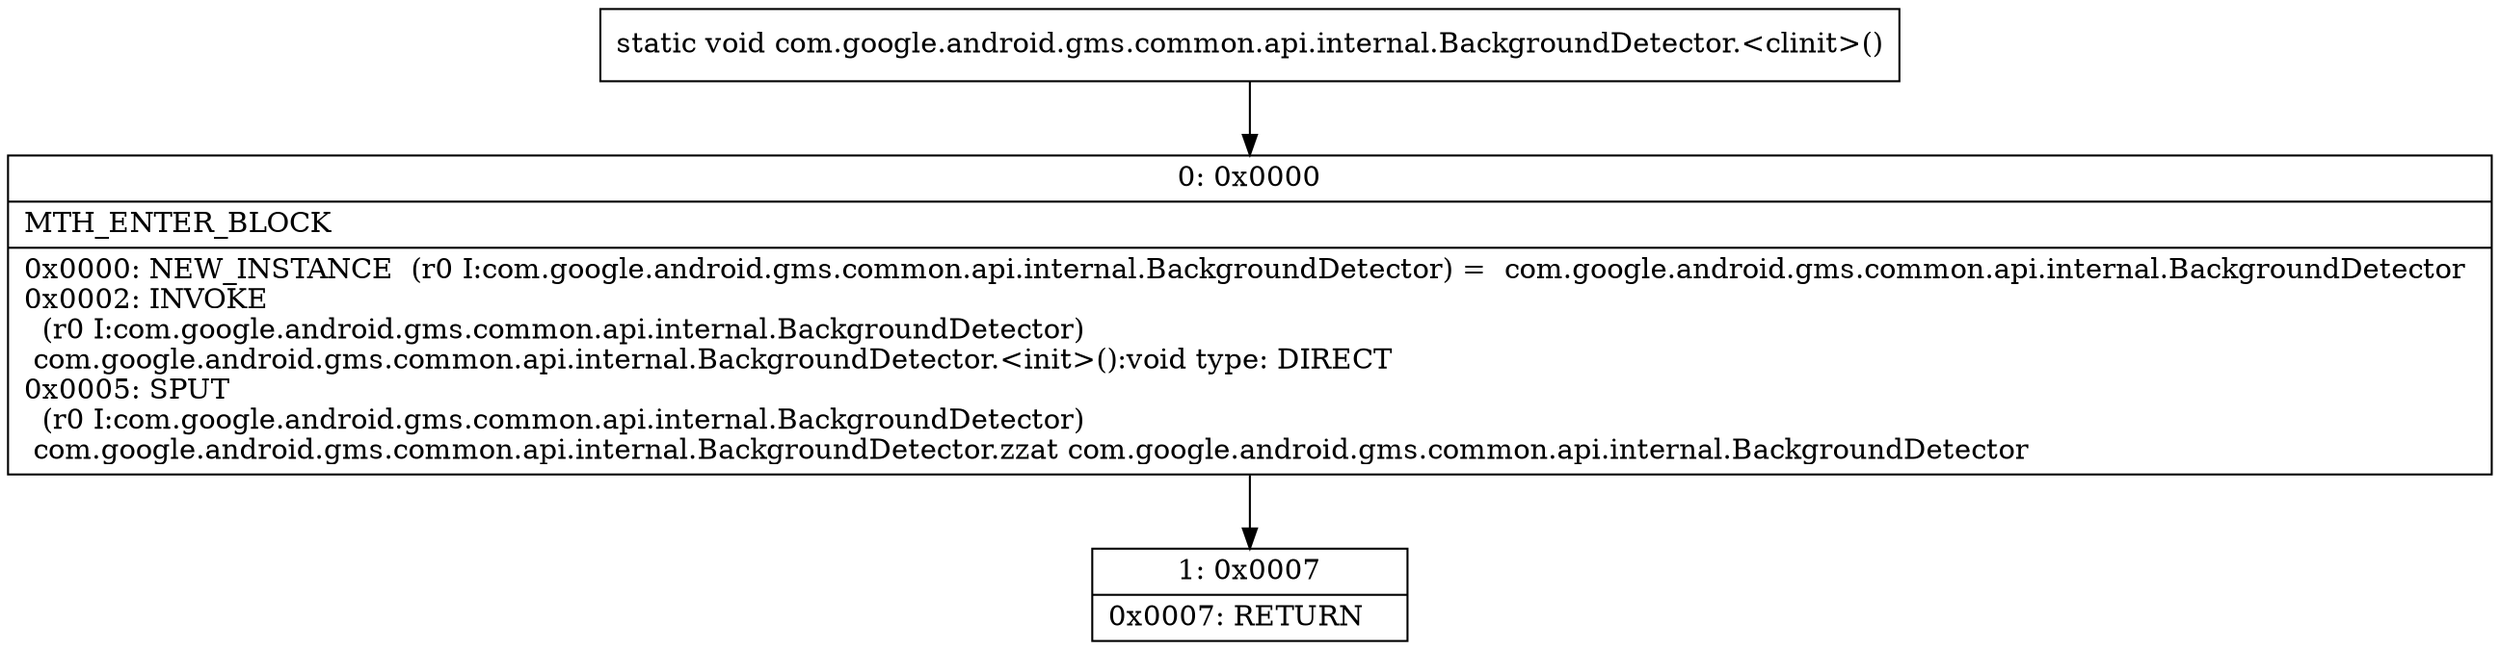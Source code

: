 digraph "CFG forcom.google.android.gms.common.api.internal.BackgroundDetector.\<clinit\>()V" {
Node_0 [shape=record,label="{0\:\ 0x0000|MTH_ENTER_BLOCK\l|0x0000: NEW_INSTANCE  (r0 I:com.google.android.gms.common.api.internal.BackgroundDetector) =  com.google.android.gms.common.api.internal.BackgroundDetector \l0x0002: INVOKE  \l  (r0 I:com.google.android.gms.common.api.internal.BackgroundDetector)\l com.google.android.gms.common.api.internal.BackgroundDetector.\<init\>():void type: DIRECT \l0x0005: SPUT  \l  (r0 I:com.google.android.gms.common.api.internal.BackgroundDetector)\l com.google.android.gms.common.api.internal.BackgroundDetector.zzat com.google.android.gms.common.api.internal.BackgroundDetector \l}"];
Node_1 [shape=record,label="{1\:\ 0x0007|0x0007: RETURN   \l}"];
MethodNode[shape=record,label="{static void com.google.android.gms.common.api.internal.BackgroundDetector.\<clinit\>() }"];
MethodNode -> Node_0;
Node_0 -> Node_1;
}

